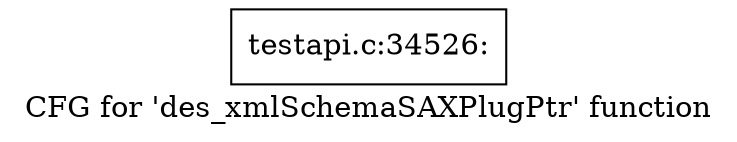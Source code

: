 digraph "CFG for 'des_xmlSchemaSAXPlugPtr' function" {
	label="CFG for 'des_xmlSchemaSAXPlugPtr' function";

	Node0x5367310 [shape=record,label="{testapi.c:34526:}"];
}
